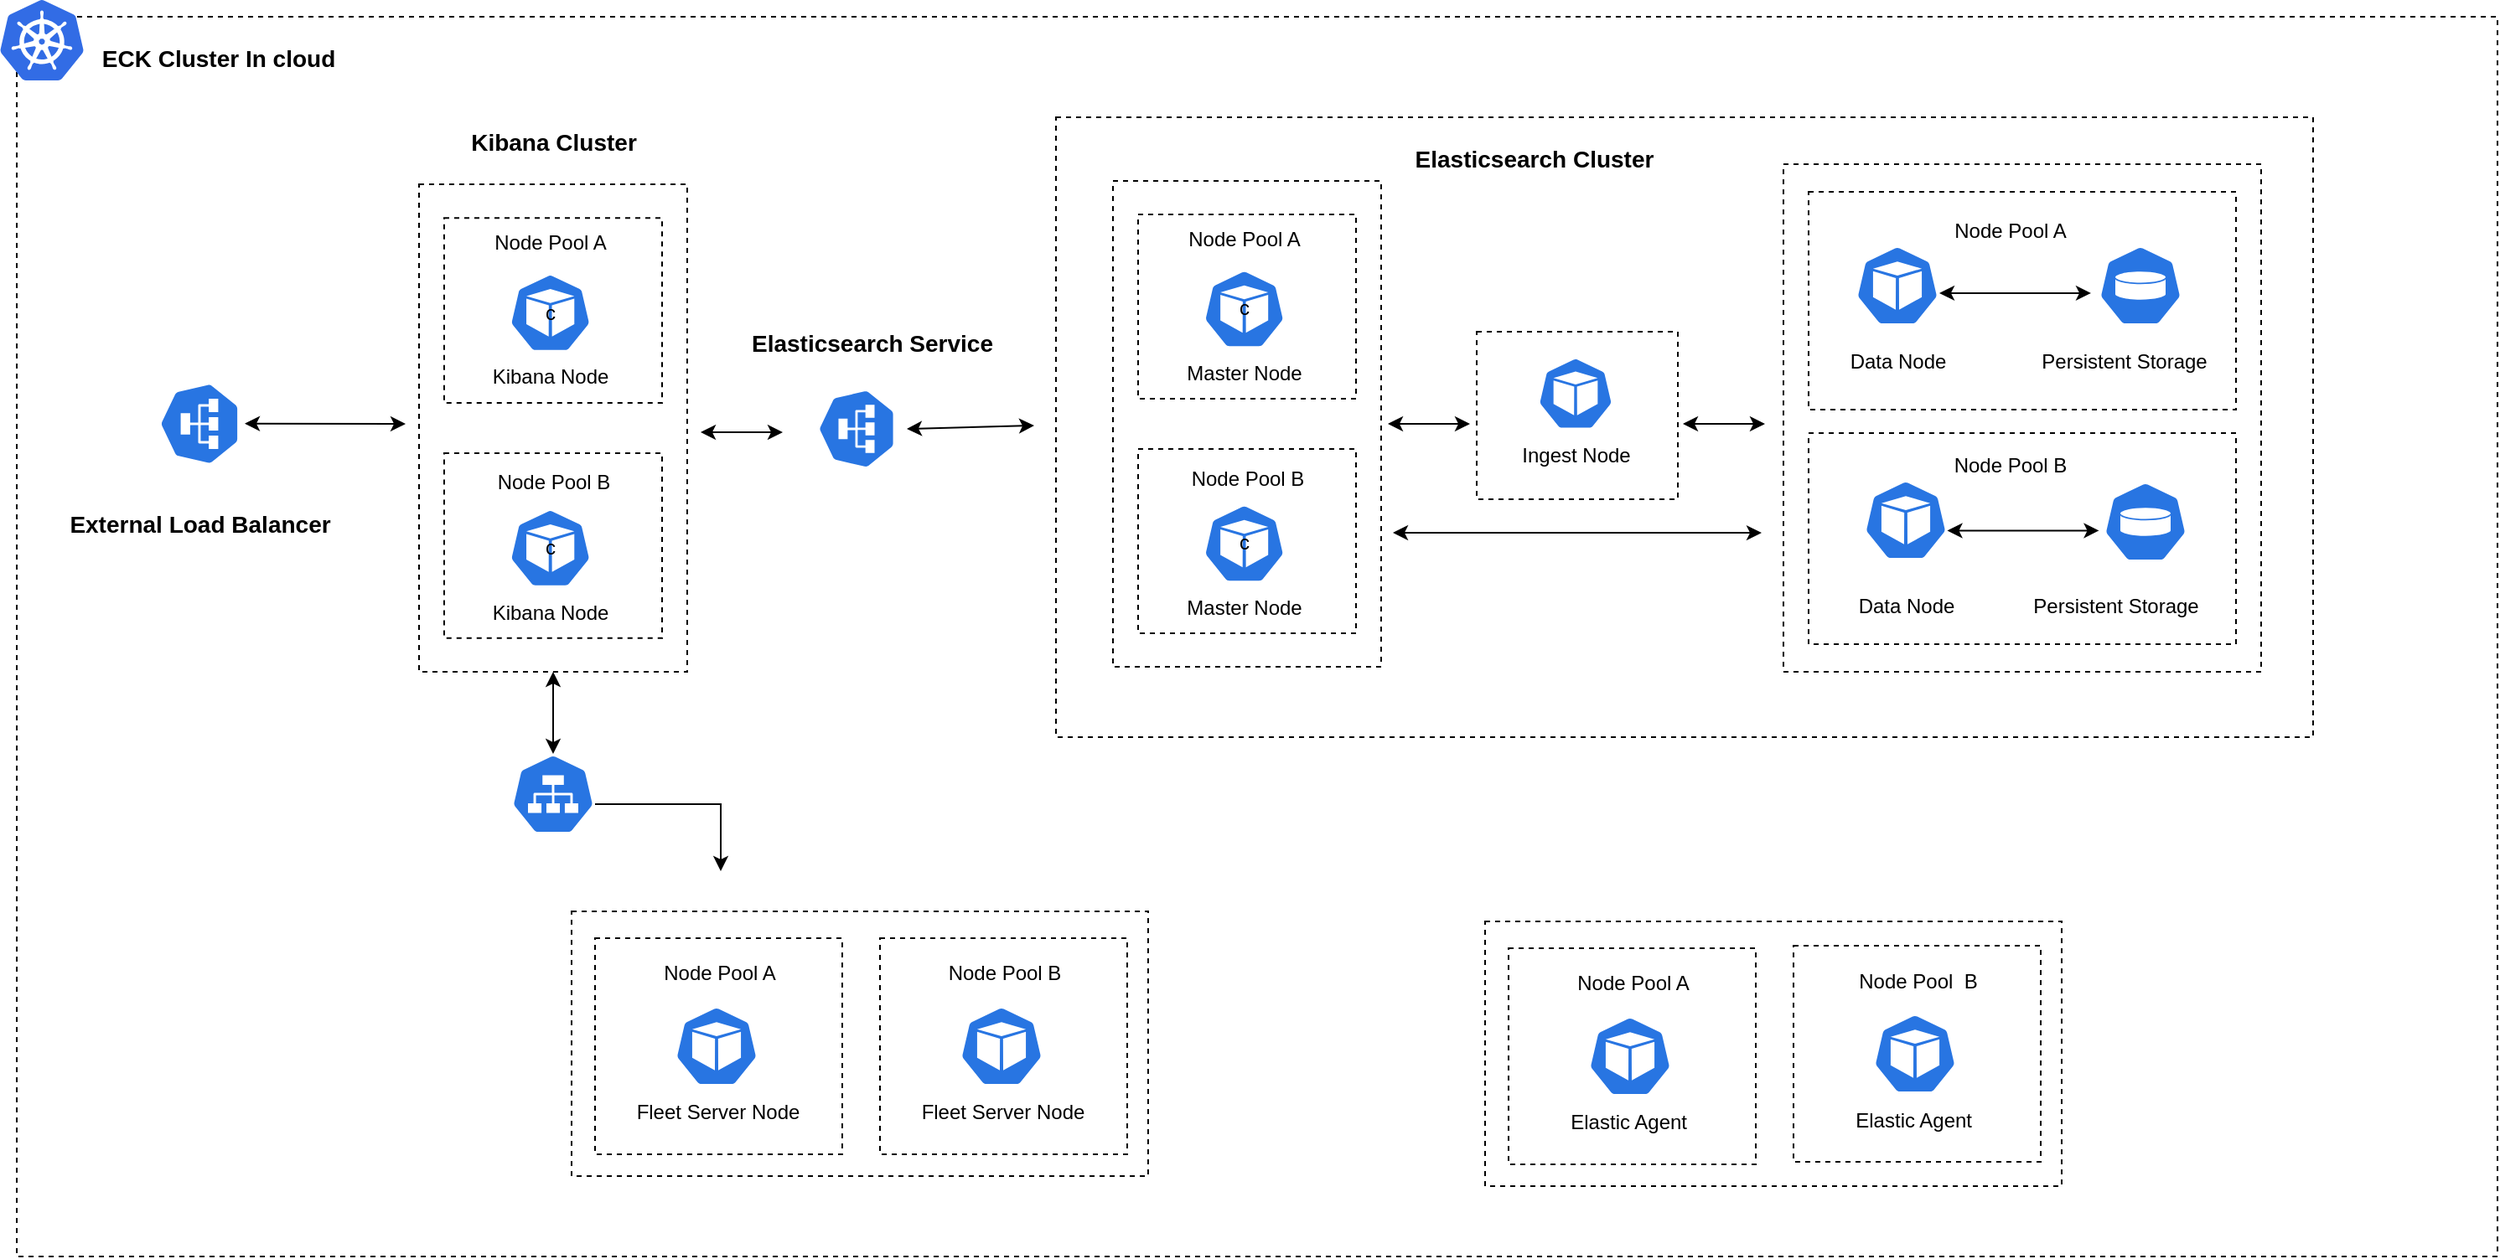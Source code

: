 <mxfile version="20.2.3" type="github">
  <diagram id="WI9T0HZ2pTsCkuznbFz-" name="Page-1">
    <mxGraphModel dx="2782" dy="781" grid="1" gridSize="10" guides="1" tooltips="1" connect="0" arrows="0" fold="1" page="1" pageScale="1" pageWidth="1169" pageHeight="827" math="0" shadow="0">
      <root>
        <mxCell id="0" />
        <mxCell id="1" parent="0" />
        <mxCell id="s90jCnnxSJwFDAYOhbZ5-90" value="" style="whiteSpace=wrap;html=1;dashed=1;" vertex="1" parent="1">
          <mxGeometry x="-260" y="20" width="1480" height="740" as="geometry" />
        </mxCell>
        <mxCell id="s90jCnnxSJwFDAYOhbZ5-142" value="" style="group" vertex="1" connectable="0" parent="1">
          <mxGeometry x="616" y="560" width="344" height="158" as="geometry" />
        </mxCell>
        <mxCell id="s90jCnnxSJwFDAYOhbZ5-143" value="" style="whiteSpace=wrap;html=1;dashed=1;" vertex="1" parent="s90jCnnxSJwFDAYOhbZ5-142">
          <mxGeometry width="344" height="158" as="geometry" />
        </mxCell>
        <mxCell id="s90jCnnxSJwFDAYOhbZ5-155" value="" style="group" vertex="1" connectable="0" parent="s90jCnnxSJwFDAYOhbZ5-142">
          <mxGeometry x="14" y="14.5" width="317.5" height="130.5" as="geometry" />
        </mxCell>
        <mxCell id="s90jCnnxSJwFDAYOhbZ5-144" value="" style="whiteSpace=wrap;html=1;dashed=1;" vertex="1" parent="s90jCnnxSJwFDAYOhbZ5-155">
          <mxGeometry y="1.5" width="147.5" height="129" as="geometry" />
        </mxCell>
        <mxCell id="s90jCnnxSJwFDAYOhbZ5-153" value="" style="group" vertex="1" connectable="0" parent="s90jCnnxSJwFDAYOhbZ5-155">
          <mxGeometry x="170" width="147.5" height="129" as="geometry" />
        </mxCell>
        <mxCell id="s90jCnnxSJwFDAYOhbZ5-148" value="" style="whiteSpace=wrap;html=1;dashed=1;" vertex="1" parent="s90jCnnxSJwFDAYOhbZ5-153">
          <mxGeometry width="147.5" height="129" as="geometry" />
        </mxCell>
        <mxCell id="s90jCnnxSJwFDAYOhbZ5-149" value="" style="sketch=0;html=1;dashed=0;whitespace=wrap;fillColor=#2875E2;strokeColor=#ffffff;points=[[0.005,0.63,0],[0.1,0.2,0],[0.9,0.2,0],[0.5,0,0],[0.995,0.63,0],[0.72,0.99,0],[0.5,1,0],[0.28,0.99,0]];shape=mxgraph.kubernetes.icon;prIcon=pod" vertex="1" parent="s90jCnnxSJwFDAYOhbZ5-153">
          <mxGeometry x="47.5" y="40.5" width="50" height="48" as="geometry" />
        </mxCell>
        <mxCell id="s90jCnnxSJwFDAYOhbZ5-150" value="Elastic Agent&amp;nbsp;" style="text;html=1;resizable=0;autosize=1;align=center;verticalAlign=middle;points=[];fillColor=none;strokeColor=none;rounded=0;" vertex="1" parent="s90jCnnxSJwFDAYOhbZ5-153">
          <mxGeometry x="22.5" y="89" width="100" height="30" as="geometry" />
        </mxCell>
        <mxCell id="s90jCnnxSJwFDAYOhbZ5-151" value="Node Pool&amp;nbsp; B" style="text;html=1;resizable=0;autosize=1;align=center;verticalAlign=middle;points=[];fillColor=none;strokeColor=none;rounded=0;dashed=1;" vertex="1" parent="s90jCnnxSJwFDAYOhbZ5-153">
          <mxGeometry x="28.75" y="6" width="90" height="30" as="geometry" />
        </mxCell>
        <mxCell id="s90jCnnxSJwFDAYOhbZ5-145" value="" style="sketch=0;html=1;dashed=0;whitespace=wrap;fillColor=#2875E2;strokeColor=#ffffff;points=[[0.005,0.63,0],[0.1,0.2,0],[0.9,0.2,0],[0.5,0,0],[0.995,0.63,0],[0.72,0.99,0],[0.5,1,0],[0.28,0.99,0]];shape=mxgraph.kubernetes.icon;prIcon=pod" vertex="1" parent="s90jCnnxSJwFDAYOhbZ5-142">
          <mxGeometry x="61.5" y="56.5" width="50" height="48" as="geometry" />
        </mxCell>
        <mxCell id="s90jCnnxSJwFDAYOhbZ5-146" value="Elastic Agent&amp;nbsp;" style="text;html=1;resizable=0;autosize=1;align=center;verticalAlign=middle;points=[];fillColor=none;strokeColor=none;rounded=0;" vertex="1" parent="s90jCnnxSJwFDAYOhbZ5-142">
          <mxGeometry x="36.5" y="105" width="100" height="30" as="geometry" />
        </mxCell>
        <mxCell id="s90jCnnxSJwFDAYOhbZ5-147" value="Node Pool A" style="text;html=1;resizable=0;autosize=1;align=center;verticalAlign=middle;points=[];fillColor=none;strokeColor=none;rounded=0;dashed=1;" vertex="1" parent="s90jCnnxSJwFDAYOhbZ5-142">
          <mxGeometry x="42.75" y="22" width="90" height="30" as="geometry" />
        </mxCell>
        <mxCell id="s90jCnnxSJwFDAYOhbZ5-103" value="" style="whiteSpace=wrap;html=1;dashed=1;" vertex="1" parent="1">
          <mxGeometry x="360" y="80" width="750" height="370" as="geometry" />
        </mxCell>
        <mxCell id="s90jCnnxSJwFDAYOhbZ5-16" value="" style="sketch=0;aspect=fixed;html=1;points=[];align=center;image;fontSize=12;image=img/lib/mscae/Kubernetes.svg;" vertex="1" parent="1">
          <mxGeometry x="-270" y="10" width="50" height="48" as="geometry" />
        </mxCell>
        <mxCell id="s90jCnnxSJwFDAYOhbZ5-17" value="" style="sketch=0;html=1;dashed=0;whitespace=wrap;fillColor=#2875E2;strokeColor=#ffffff;points=[[0.005,0.63,0],[0.1,0.2,0],[0.9,0.2,0],[0.5,0,0],[0.995,0.63,0],[0.72,0.99,0],[0.5,1,0],[0.28,0.99,0]];shape=mxgraph.kubernetes.icon;prIcon=svc;rotation=-90;" vertex="1" parent="1">
          <mxGeometry x="-176" y="239" width="50" height="48" as="geometry" />
        </mxCell>
        <mxCell id="s90jCnnxSJwFDAYOhbZ5-57" value="" style="group" vertex="1" connectable="0" parent="1">
          <mxGeometry x="794" y="108" width="285" height="303" as="geometry" />
        </mxCell>
        <mxCell id="s90jCnnxSJwFDAYOhbZ5-50" value="" style="whiteSpace=wrap;html=1;dashed=1;" vertex="1" parent="s90jCnnxSJwFDAYOhbZ5-57">
          <mxGeometry width="285" height="303" as="geometry" />
        </mxCell>
        <mxCell id="s90jCnnxSJwFDAYOhbZ5-49" value="" style="group" vertex="1" connectable="0" parent="s90jCnnxSJwFDAYOhbZ5-57">
          <mxGeometry x="15" y="16.5" width="255" height="270" as="geometry" />
        </mxCell>
        <mxCell id="s90jCnnxSJwFDAYOhbZ5-37" value="" style="whiteSpace=wrap;html=1;dashed=1;" vertex="1" parent="s90jCnnxSJwFDAYOhbZ5-49">
          <mxGeometry y="144" width="255" height="126" as="geometry" />
        </mxCell>
        <mxCell id="s90jCnnxSJwFDAYOhbZ5-2" value="" style="sketch=0;html=1;dashed=0;whitespace=wrap;fillColor=#2875E2;strokeColor=#ffffff;points=[[0.005,0.63,0],[0.1,0.2,0],[0.9,0.2,0],[0.5,0,0],[0.995,0.63,0],[0.72,0.99,0],[0.5,1,0],[0.28,0.99,0]];shape=mxgraph.kubernetes.icon;prIcon=pod" vertex="1" parent="s90jCnnxSJwFDAYOhbZ5-49">
          <mxGeometry x="33" y="172" width="50" height="48" as="geometry" />
        </mxCell>
        <mxCell id="s90jCnnxSJwFDAYOhbZ5-9" value="Data Node" style="text;html=1;resizable=0;autosize=1;align=center;verticalAlign=middle;points=[];fillColor=none;strokeColor=none;rounded=0;" vertex="1" parent="s90jCnnxSJwFDAYOhbZ5-49">
          <mxGeometry x="18" y="232" width="80" height="30" as="geometry" />
        </mxCell>
        <mxCell id="s90jCnnxSJwFDAYOhbZ5-32" value="" style="endArrow=classic;startArrow=classic;html=1;rounded=0;entryX=0.005;entryY=0.63;entryDx=0;entryDy=0;entryPerimeter=0;exitX=0.995;exitY=0.63;exitDx=0;exitDy=0;exitPerimeter=0;" edge="1" parent="s90jCnnxSJwFDAYOhbZ5-49">
          <mxGeometry width="50" height="50" relative="1" as="geometry">
            <mxPoint x="82.75" y="202.24" as="sourcePoint" />
            <mxPoint x="173.25" y="202.24" as="targetPoint" />
          </mxGeometry>
        </mxCell>
        <mxCell id="s90jCnnxSJwFDAYOhbZ5-35" value="Persistent Storage" style="text;html=1;resizable=0;autosize=1;align=center;verticalAlign=middle;points=[];fillColor=none;strokeColor=none;rounded=0;" vertex="1" parent="s90jCnnxSJwFDAYOhbZ5-49">
          <mxGeometry x="123" y="232" width="120" height="30" as="geometry" />
        </mxCell>
        <mxCell id="s90jCnnxSJwFDAYOhbZ5-39" value="Node Pool B" style="text;html=1;resizable=0;autosize=1;align=center;verticalAlign=middle;points=[];fillColor=none;strokeColor=none;rounded=0;dashed=1;" vertex="1" parent="s90jCnnxSJwFDAYOhbZ5-49">
          <mxGeometry x="75" y="148" width="90" height="30" as="geometry" />
        </mxCell>
        <mxCell id="s90jCnnxSJwFDAYOhbZ5-43" value="" style="whiteSpace=wrap;html=1;dashed=1;" vertex="1" parent="s90jCnnxSJwFDAYOhbZ5-49">
          <mxGeometry width="255" height="130" as="geometry" />
        </mxCell>
        <mxCell id="s90jCnnxSJwFDAYOhbZ5-44" value="" style="sketch=0;html=1;dashed=0;whitespace=wrap;fillColor=#2875E2;strokeColor=#ffffff;points=[[0.005,0.63,0],[0.1,0.2,0],[0.9,0.2,0],[0.5,0,0],[0.995,0.63,0],[0.72,0.99,0],[0.5,1,0],[0.28,0.99,0]];shape=mxgraph.kubernetes.icon;prIcon=pod" vertex="1" parent="s90jCnnxSJwFDAYOhbZ5-49">
          <mxGeometry x="28" y="32" width="50" height="48" as="geometry" />
        </mxCell>
        <mxCell id="s90jCnnxSJwFDAYOhbZ5-45" value="Node Pool A" style="text;html=1;resizable=0;autosize=1;align=center;verticalAlign=middle;points=[];fillColor=none;strokeColor=none;rounded=0;dashed=1;" vertex="1" parent="s90jCnnxSJwFDAYOhbZ5-49">
          <mxGeometry x="75" y="8" width="90" height="30" as="geometry" />
        </mxCell>
        <mxCell id="s90jCnnxSJwFDAYOhbZ5-47" value="Persistent Storage" style="text;html=1;resizable=0;autosize=1;align=center;verticalAlign=middle;points=[];fillColor=none;strokeColor=none;rounded=0;" vertex="1" parent="s90jCnnxSJwFDAYOhbZ5-49">
          <mxGeometry x="128" y="86" width="120" height="30" as="geometry" />
        </mxCell>
        <mxCell id="s90jCnnxSJwFDAYOhbZ5-48" value="Data Node" style="text;html=1;resizable=0;autosize=1;align=center;verticalAlign=middle;points=[];fillColor=none;strokeColor=none;rounded=0;" vertex="1" parent="s90jCnnxSJwFDAYOhbZ5-49">
          <mxGeometry x="13" y="86" width="80" height="30" as="geometry" />
        </mxCell>
        <mxCell id="s90jCnnxSJwFDAYOhbZ5-54" value="" style="endArrow=classic;startArrow=classic;html=1;rounded=0;entryX=0.005;entryY=0.63;entryDx=0;entryDy=0;entryPerimeter=0;exitX=0.995;exitY=0.63;exitDx=0;exitDy=0;exitPerimeter=0;" edge="1" parent="s90jCnnxSJwFDAYOhbZ5-49">
          <mxGeometry width="50" height="50" relative="1" as="geometry">
            <mxPoint x="78" y="60.44" as="sourcePoint" />
            <mxPoint x="168.5" y="60.44" as="targetPoint" />
          </mxGeometry>
        </mxCell>
        <mxCell id="s90jCnnxSJwFDAYOhbZ5-105" value="" style="sketch=0;html=1;dashed=0;whitespace=wrap;fillColor=#2875E2;strokeColor=#ffffff;points=[[0.005,0.63,0],[0.1,0.2,0],[0.9,0.2,0],[0.5,0,0],[0.995,0.63,0],[0.72,0.99,0],[0.5,1,0],[0.28,0.99,0]];shape=mxgraph.kubernetes.icon;prIcon=pv" vertex="1" parent="s90jCnnxSJwFDAYOhbZ5-49">
          <mxGeometry x="173" y="32" width="50" height="48" as="geometry" />
        </mxCell>
        <mxCell id="s90jCnnxSJwFDAYOhbZ5-129" value="" style="sketch=0;html=1;dashed=0;whitespace=wrap;fillColor=#2875E2;strokeColor=#ffffff;points=[[0.005,0.63,0],[0.1,0.2,0],[0.9,0.2,0],[0.5,0,0],[0.995,0.63,0],[0.72,0.99,0],[0.5,1,0],[0.28,0.99,0]];shape=mxgraph.kubernetes.icon;prIcon=pv" vertex="1" parent="s90jCnnxSJwFDAYOhbZ5-49">
          <mxGeometry x="176" y="173" width="50" height="48" as="geometry" />
        </mxCell>
        <mxCell id="s90jCnnxSJwFDAYOhbZ5-58" value="" style="group" vertex="1" connectable="0" parent="1">
          <mxGeometry x="611" y="208" width="120" height="100" as="geometry" />
        </mxCell>
        <mxCell id="s90jCnnxSJwFDAYOhbZ5-40" value="" style="rounded=0;whiteSpace=wrap;html=1;dashed=1;" vertex="1" parent="s90jCnnxSJwFDAYOhbZ5-58">
          <mxGeometry width="120" height="100" as="geometry" />
        </mxCell>
        <mxCell id="s90jCnnxSJwFDAYOhbZ5-21" value="" style="sketch=0;html=1;dashed=0;whitespace=wrap;fillColor=#2875E2;strokeColor=#ffffff;points=[[0.005,0.63,0],[0.1,0.2,0],[0.9,0.2,0],[0.5,0,0],[0.995,0.63,0],[0.72,0.99,0],[0.5,1,0],[0.28,0.99,0]];shape=mxgraph.kubernetes.icon;prIcon=pod" vertex="1" parent="s90jCnnxSJwFDAYOhbZ5-58">
          <mxGeometry x="34" y="15.111" width="50" height="43.5" as="geometry" />
        </mxCell>
        <mxCell id="s90jCnnxSJwFDAYOhbZ5-23" value="Ingest Node" style="text;html=1;resizable=0;autosize=1;align=center;verticalAlign=middle;points=[];fillColor=none;strokeColor=none;rounded=0;" vertex="1" parent="s90jCnnxSJwFDAYOhbZ5-58">
          <mxGeometry x="14" y="58.615" width="90" height="30" as="geometry" />
        </mxCell>
        <mxCell id="s90jCnnxSJwFDAYOhbZ5-60" value="" style="endArrow=classic;startArrow=classic;html=1;rounded=0;" edge="1" parent="1">
          <mxGeometry width="50" height="50" relative="1" as="geometry">
            <mxPoint x="734" y="263" as="sourcePoint" />
            <mxPoint x="783" y="263" as="targetPoint" />
          </mxGeometry>
        </mxCell>
        <mxCell id="s90jCnnxSJwFDAYOhbZ5-61" value="" style="group" vertex="1" connectable="0" parent="1">
          <mxGeometry x="394" y="118" width="160" height="290" as="geometry" />
        </mxCell>
        <mxCell id="s90jCnnxSJwFDAYOhbZ5-27" value="" style="rounded=0;whiteSpace=wrap;html=1;dashed=1;" vertex="1" parent="s90jCnnxSJwFDAYOhbZ5-61">
          <mxGeometry width="160" height="290" as="geometry" />
        </mxCell>
        <mxCell id="s90jCnnxSJwFDAYOhbZ5-63" value="" style="group" vertex="1" connectable="0" parent="s90jCnnxSJwFDAYOhbZ5-61">
          <mxGeometry x="15" y="20" width="130" height="110" as="geometry" />
        </mxCell>
        <mxCell id="s90jCnnxSJwFDAYOhbZ5-62" value="" style="whiteSpace=wrap;html=1;dashed=1;" vertex="1" parent="s90jCnnxSJwFDAYOhbZ5-63">
          <mxGeometry width="130" height="110" as="geometry" />
        </mxCell>
        <mxCell id="s90jCnnxSJwFDAYOhbZ5-1" value="c" style="sketch=0;html=1;dashed=0;whitespace=wrap;fillColor=#2875E2;strokeColor=#ffffff;points=[[0.005,0.63,0],[0.1,0.2,0],[0.9,0.2,0],[0.5,0,0],[0.995,0.63,0],[0.72,0.99,0],[0.5,1,0],[0.28,0.99,0]];shape=mxgraph.kubernetes.icon;prIcon=pod" vertex="1" parent="s90jCnnxSJwFDAYOhbZ5-63">
          <mxGeometry x="36.67" y="32.92" width="53.33" height="47.08" as="geometry" />
        </mxCell>
        <mxCell id="s90jCnnxSJwFDAYOhbZ5-8" value="Master Node" style="text;html=1;resizable=0;autosize=1;align=center;verticalAlign=middle;points=[];fillColor=none;strokeColor=none;rounded=0;" vertex="1" parent="s90jCnnxSJwFDAYOhbZ5-63">
          <mxGeometry x="18.34" y="80" width="90" height="30" as="geometry" />
        </mxCell>
        <mxCell id="s90jCnnxSJwFDAYOhbZ5-68" value="Node Pool A" style="text;html=1;resizable=0;autosize=1;align=center;verticalAlign=middle;points=[];fillColor=none;strokeColor=none;rounded=0;dashed=1;" vertex="1" parent="s90jCnnxSJwFDAYOhbZ5-63">
          <mxGeometry x="18.34" width="90" height="30" as="geometry" />
        </mxCell>
        <mxCell id="s90jCnnxSJwFDAYOhbZ5-64" value="" style="group" vertex="1" connectable="0" parent="s90jCnnxSJwFDAYOhbZ5-61">
          <mxGeometry x="15" y="160" width="130" height="110" as="geometry" />
        </mxCell>
        <mxCell id="s90jCnnxSJwFDAYOhbZ5-65" value="" style="whiteSpace=wrap;html=1;dashed=1;" vertex="1" parent="s90jCnnxSJwFDAYOhbZ5-64">
          <mxGeometry width="130" height="110" as="geometry" />
        </mxCell>
        <mxCell id="s90jCnnxSJwFDAYOhbZ5-66" value="c" style="sketch=0;html=1;dashed=0;whitespace=wrap;fillColor=#2875E2;strokeColor=#ffffff;points=[[0.005,0.63,0],[0.1,0.2,0],[0.9,0.2,0],[0.5,0,0],[0.995,0.63,0],[0.72,0.99,0],[0.5,1,0],[0.28,0.99,0]];shape=mxgraph.kubernetes.icon;prIcon=pod" vertex="1" parent="s90jCnnxSJwFDAYOhbZ5-64">
          <mxGeometry x="36.67" y="32.92" width="53.33" height="47.08" as="geometry" />
        </mxCell>
        <mxCell id="s90jCnnxSJwFDAYOhbZ5-67" value="Master Node" style="text;html=1;resizable=0;autosize=1;align=center;verticalAlign=middle;points=[];fillColor=none;strokeColor=none;rounded=0;" vertex="1" parent="s90jCnnxSJwFDAYOhbZ5-64">
          <mxGeometry x="18.34" y="80" width="90" height="30" as="geometry" />
        </mxCell>
        <mxCell id="s90jCnnxSJwFDAYOhbZ5-69" value="Node Pool B" style="text;html=1;resizable=0;autosize=1;align=center;verticalAlign=middle;points=[];fillColor=none;strokeColor=none;rounded=0;dashed=1;" vertex="1" parent="s90jCnnxSJwFDAYOhbZ5-64">
          <mxGeometry x="20" y="2.92" width="90" height="30" as="geometry" />
        </mxCell>
        <mxCell id="s90jCnnxSJwFDAYOhbZ5-70" value="" style="endArrow=classic;startArrow=classic;html=1;rounded=0;" edge="1" parent="1">
          <mxGeometry width="50" height="50" relative="1" as="geometry">
            <mxPoint x="558" y="263" as="sourcePoint" />
            <mxPoint x="607" y="263" as="targetPoint" />
          </mxGeometry>
        </mxCell>
        <mxCell id="s90jCnnxSJwFDAYOhbZ5-72" value="" style="endArrow=classic;startArrow=classic;html=1;rounded=0;exitX=0.995;exitY=0.63;exitDx=0;exitDy=0;exitPerimeter=0;" edge="1" parent="1">
          <mxGeometry width="50" height="50" relative="1" as="geometry">
            <mxPoint x="561" y="328.0" as="sourcePoint" />
            <mxPoint x="781" y="328.06" as="targetPoint" />
          </mxGeometry>
        </mxCell>
        <mxCell id="s90jCnnxSJwFDAYOhbZ5-76" value="" style="group" vertex="1" connectable="0" parent="1">
          <mxGeometry x="-20" y="120" width="160" height="291" as="geometry" />
        </mxCell>
        <mxCell id="s90jCnnxSJwFDAYOhbZ5-77" value="" style="rounded=0;whiteSpace=wrap;html=1;dashed=1;" vertex="1" parent="s90jCnnxSJwFDAYOhbZ5-76">
          <mxGeometry width="160" height="291" as="geometry" />
        </mxCell>
        <mxCell id="s90jCnnxSJwFDAYOhbZ5-78" value="" style="group" vertex="1" connectable="0" parent="s90jCnnxSJwFDAYOhbZ5-76">
          <mxGeometry x="15" y="20.069" width="130" height="110.379" as="geometry" />
        </mxCell>
        <mxCell id="s90jCnnxSJwFDAYOhbZ5-79" value="" style="whiteSpace=wrap;html=1;dashed=1;" vertex="1" parent="s90jCnnxSJwFDAYOhbZ5-78">
          <mxGeometry width="130" height="110.379" as="geometry" />
        </mxCell>
        <mxCell id="s90jCnnxSJwFDAYOhbZ5-80" value="c" style="sketch=0;html=1;dashed=0;whitespace=wrap;fillColor=#2875E2;strokeColor=#ffffff;points=[[0.005,0.63,0],[0.1,0.2,0],[0.9,0.2,0],[0.5,0,0],[0.995,0.63,0],[0.72,0.99,0],[0.5,1,0],[0.28,0.99,0]];shape=mxgraph.kubernetes.icon;prIcon=pod" vertex="1" parent="s90jCnnxSJwFDAYOhbZ5-78">
          <mxGeometry x="36.67" y="33.034" width="53.33" height="47.242" as="geometry" />
        </mxCell>
        <mxCell id="s90jCnnxSJwFDAYOhbZ5-81" value="Kibana Node" style="text;html=1;resizable=0;autosize=1;align=center;verticalAlign=middle;points=[];fillColor=none;strokeColor=none;rounded=0;" vertex="1" parent="s90jCnnxSJwFDAYOhbZ5-78">
          <mxGeometry x="18.34" y="80.276" width="90" height="30" as="geometry" />
        </mxCell>
        <mxCell id="s90jCnnxSJwFDAYOhbZ5-82" value="Node Pool A" style="text;html=1;resizable=0;autosize=1;align=center;verticalAlign=middle;points=[];fillColor=none;strokeColor=none;rounded=0;dashed=1;" vertex="1" parent="s90jCnnxSJwFDAYOhbZ5-78">
          <mxGeometry x="18.34" width="90" height="30" as="geometry" />
        </mxCell>
        <mxCell id="s90jCnnxSJwFDAYOhbZ5-83" value="" style="group" vertex="1" connectable="0" parent="s90jCnnxSJwFDAYOhbZ5-76">
          <mxGeometry x="15" y="160.552" width="130" height="110.379" as="geometry" />
        </mxCell>
        <mxCell id="s90jCnnxSJwFDAYOhbZ5-84" value="" style="whiteSpace=wrap;html=1;dashed=1;" vertex="1" parent="s90jCnnxSJwFDAYOhbZ5-83">
          <mxGeometry width="130" height="110.379" as="geometry" />
        </mxCell>
        <mxCell id="s90jCnnxSJwFDAYOhbZ5-85" value="c" style="sketch=0;html=1;dashed=0;whitespace=wrap;fillColor=#2875E2;strokeColor=#ffffff;points=[[0.005,0.63,0],[0.1,0.2,0],[0.9,0.2,0],[0.5,0,0],[0.995,0.63,0],[0.72,0.99,0],[0.5,1,0],[0.28,0.99,0]];shape=mxgraph.kubernetes.icon;prIcon=pod" vertex="1" parent="s90jCnnxSJwFDAYOhbZ5-83">
          <mxGeometry x="36.67" y="33.034" width="53.33" height="47.242" as="geometry" />
        </mxCell>
        <mxCell id="s90jCnnxSJwFDAYOhbZ5-86" value="Kibana Node" style="text;html=1;resizable=0;autosize=1;align=center;verticalAlign=middle;points=[];fillColor=none;strokeColor=none;rounded=0;" vertex="1" parent="s90jCnnxSJwFDAYOhbZ5-83">
          <mxGeometry x="18.34" y="80.276" width="90" height="30" as="geometry" />
        </mxCell>
        <mxCell id="s90jCnnxSJwFDAYOhbZ5-87" value="Node Pool B" style="text;html=1;resizable=0;autosize=1;align=center;verticalAlign=middle;points=[];fillColor=none;strokeColor=none;rounded=0;dashed=1;" vertex="1" parent="s90jCnnxSJwFDAYOhbZ5-83">
          <mxGeometry x="20" y="2.93" width="90" height="30" as="geometry" />
        </mxCell>
        <mxCell id="s90jCnnxSJwFDAYOhbZ5-88" value="" style="endArrow=classic;startArrow=classic;html=1;rounded=0;exitX=0.995;exitY=0.63;exitDx=0;exitDy=0;exitPerimeter=0;" edge="1" parent="1">
          <mxGeometry width="50" height="50" relative="1" as="geometry">
            <mxPoint x="-124" y="262.83" as="sourcePoint" />
            <mxPoint x="-28" y="263" as="targetPoint" />
          </mxGeometry>
        </mxCell>
        <mxCell id="s90jCnnxSJwFDAYOhbZ5-89" value="&lt;font style=&quot;font-size: 14px;&quot;&gt;&lt;b&gt;External Load Balancer&lt;/b&gt;&lt;/font&gt;" style="text;html=1;resizable=0;autosize=1;align=center;verticalAlign=middle;points=[];fillColor=none;strokeColor=none;rounded=0;" vertex="1" parent="1">
          <mxGeometry x="-241" y="308" width="180" height="30" as="geometry" />
        </mxCell>
        <mxCell id="s90jCnnxSJwFDAYOhbZ5-101" value="" style="sketch=0;html=1;dashed=0;whitespace=wrap;fillColor=#2875E2;strokeColor=#ffffff;points=[[0.005,0.63,0],[0.1,0.2,0],[0.9,0.2,0],[0.5,0,0],[0.995,0.63,0],[0.72,0.99,0],[0.5,1,0],[0.28,0.99,0]];shape=mxgraph.kubernetes.icon;prIcon=svc;rotation=0;" vertex="1" parent="1">
          <mxGeometry x="35" y="460" width="50" height="48" as="geometry" />
        </mxCell>
        <mxCell id="s90jCnnxSJwFDAYOhbZ5-104" value="" style="sketch=0;html=1;dashed=0;whitespace=wrap;fillColor=#2875E2;strokeColor=#ffffff;points=[[0.005,0.63,0],[0.1,0.2,0],[0.9,0.2,0],[0.5,0,0],[0.995,0.63,0],[0.72,0.99,0],[0.5,1,0],[0.28,0.99,0]];shape=mxgraph.kubernetes.icon;prIcon=svc;direction=south;rotation=-180;" vertex="1" parent="1">
          <mxGeometry x="217" y="241" width="48" height="50" as="geometry" />
        </mxCell>
        <mxCell id="s90jCnnxSJwFDAYOhbZ5-107" value="" style="group" vertex="1" connectable="0" parent="1">
          <mxGeometry x="85" y="570" width="330" height="142" as="geometry" />
        </mxCell>
        <mxCell id="s90jCnnxSJwFDAYOhbZ5-95" value="" style="group" vertex="1" connectable="0" parent="s90jCnnxSJwFDAYOhbZ5-107">
          <mxGeometry width="330" height="142" as="geometry" />
        </mxCell>
        <mxCell id="s90jCnnxSJwFDAYOhbZ5-106" value="" style="group" vertex="1" connectable="0" parent="s90jCnnxSJwFDAYOhbZ5-95">
          <mxGeometry x="-14" y="-16" width="344" height="158" as="geometry" />
        </mxCell>
        <mxCell id="s90jCnnxSJwFDAYOhbZ5-102" value="" style="whiteSpace=wrap;html=1;dashed=1;" vertex="1" parent="s90jCnnxSJwFDAYOhbZ5-106">
          <mxGeometry width="344" height="158" as="geometry" />
        </mxCell>
        <mxCell id="s90jCnnxSJwFDAYOhbZ5-93" value="" style="whiteSpace=wrap;html=1;dashed=1;" vertex="1" parent="s90jCnnxSJwFDAYOhbZ5-106">
          <mxGeometry x="14" y="16" width="147.5" height="129" as="geometry" />
        </mxCell>
        <mxCell id="s90jCnnxSJwFDAYOhbZ5-13" value="" style="sketch=0;html=1;dashed=0;whitespace=wrap;fillColor=#2875E2;strokeColor=#ffffff;points=[[0.005,0.63,0],[0.1,0.2,0],[0.9,0.2,0],[0.5,0,0],[0.995,0.63,0],[0.72,0.99,0],[0.5,1,0],[0.28,0.99,0]];shape=mxgraph.kubernetes.icon;prIcon=pod" vertex="1" parent="s90jCnnxSJwFDAYOhbZ5-106">
          <mxGeometry x="61.5" y="56.5" width="50" height="48" as="geometry" />
        </mxCell>
        <mxCell id="s90jCnnxSJwFDAYOhbZ5-14" value="Fleet Server Node" style="text;html=1;resizable=0;autosize=1;align=center;verticalAlign=middle;points=[];fillColor=none;strokeColor=none;rounded=0;" vertex="1" parent="s90jCnnxSJwFDAYOhbZ5-106">
          <mxGeometry x="26.5" y="105" width="120" height="30" as="geometry" />
        </mxCell>
        <mxCell id="s90jCnnxSJwFDAYOhbZ5-94" value="Node Pool A" style="text;html=1;resizable=0;autosize=1;align=center;verticalAlign=middle;points=[];fillColor=none;strokeColor=none;rounded=0;dashed=1;" vertex="1" parent="s90jCnnxSJwFDAYOhbZ5-106">
          <mxGeometry x="42.75" y="22" width="90" height="30" as="geometry" />
        </mxCell>
        <mxCell id="s90jCnnxSJwFDAYOhbZ5-96" value="" style="group" vertex="1" connectable="0" parent="s90jCnnxSJwFDAYOhbZ5-107">
          <mxGeometry x="170" width="147.5" height="129" as="geometry" />
        </mxCell>
        <mxCell id="s90jCnnxSJwFDAYOhbZ5-97" value="" style="whiteSpace=wrap;html=1;dashed=1;" vertex="1" parent="s90jCnnxSJwFDAYOhbZ5-96">
          <mxGeometry width="147.5" height="129" as="geometry" />
        </mxCell>
        <mxCell id="s90jCnnxSJwFDAYOhbZ5-98" value="" style="sketch=0;html=1;dashed=0;whitespace=wrap;fillColor=#2875E2;strokeColor=#ffffff;points=[[0.005,0.63,0],[0.1,0.2,0],[0.9,0.2,0],[0.5,0,0],[0.995,0.63,0],[0.72,0.99,0],[0.5,1,0],[0.28,0.99,0]];shape=mxgraph.kubernetes.icon;prIcon=pod" vertex="1" parent="s90jCnnxSJwFDAYOhbZ5-96">
          <mxGeometry x="47.5" y="40.5" width="50" height="48" as="geometry" />
        </mxCell>
        <mxCell id="s90jCnnxSJwFDAYOhbZ5-99" value="Fleet Server Node" style="text;html=1;resizable=0;autosize=1;align=center;verticalAlign=middle;points=[];fillColor=none;strokeColor=none;rounded=0;" vertex="1" parent="s90jCnnxSJwFDAYOhbZ5-96">
          <mxGeometry x="12.5" y="89" width="120" height="30" as="geometry" />
        </mxCell>
        <mxCell id="s90jCnnxSJwFDAYOhbZ5-100" value="Node Pool B" style="text;html=1;resizable=0;autosize=1;align=center;verticalAlign=middle;points=[];fillColor=none;strokeColor=none;rounded=0;dashed=1;" vertex="1" parent="s90jCnnxSJwFDAYOhbZ5-96">
          <mxGeometry x="28.75" y="6" width="90" height="30" as="geometry" />
        </mxCell>
        <mxCell id="s90jCnnxSJwFDAYOhbZ5-109" value="" style="endArrow=classic;startArrow=classic;html=1;rounded=0;exitX=0.5;exitY=1;exitDx=0;exitDy=0;exitPerimeter=0;" edge="1" parent="1">
          <mxGeometry width="50" height="50" relative="1" as="geometry">
            <mxPoint x="271.0" y="266" as="sourcePoint" />
            <mxPoint x="347" y="264" as="targetPoint" />
          </mxGeometry>
        </mxCell>
        <mxCell id="s90jCnnxSJwFDAYOhbZ5-110" value="" style="endArrow=classic;startArrow=classic;html=1;rounded=0;fontStyle=1" edge="1" parent="1">
          <mxGeometry width="50" height="50" relative="1" as="geometry">
            <mxPoint x="148" y="268" as="sourcePoint" />
            <mxPoint x="197" y="268" as="targetPoint" />
          </mxGeometry>
        </mxCell>
        <mxCell id="s90jCnnxSJwFDAYOhbZ5-112" value="" style="endArrow=classic;startArrow=classic;html=1;rounded=0;fontStyle=1;entryX=0.5;entryY=0;entryDx=0;entryDy=0;entryPerimeter=0;exitX=0.5;exitY=1;exitDx=0;exitDy=0;" edge="1" parent="1" source="s90jCnnxSJwFDAYOhbZ5-77" target="s90jCnnxSJwFDAYOhbZ5-101">
          <mxGeometry width="50" height="50" relative="1" as="geometry">
            <mxPoint x="42" y="423" as="sourcePoint" />
            <mxPoint x="91" y="423" as="targetPoint" />
          </mxGeometry>
        </mxCell>
        <mxCell id="s90jCnnxSJwFDAYOhbZ5-114" value="" style="edgeStyle=elbowEdgeStyle;elbow=horizontal;endArrow=classic;html=1;rounded=0;" edge="1" parent="1">
          <mxGeometry width="50" height="50" relative="1" as="geometry">
            <mxPoint x="85" y="490" as="sourcePoint" />
            <mxPoint x="160" y="530" as="targetPoint" />
            <Array as="points">
              <mxPoint x="160" y="490" />
            </Array>
          </mxGeometry>
        </mxCell>
        <mxCell id="s90jCnnxSJwFDAYOhbZ5-119" value="&lt;b&gt;&lt;font style=&quot;font-size: 14px;&quot;&gt;Kibana Cluster&lt;/font&gt;&lt;/b&gt;" style="text;html=1;resizable=0;autosize=1;align=center;verticalAlign=middle;points=[];fillColor=none;strokeColor=none;rounded=0;dashed=1;" vertex="1" parent="1">
          <mxGeometry y="80.004" width="120" height="30" as="geometry" />
        </mxCell>
        <mxCell id="s90jCnnxSJwFDAYOhbZ5-120" value="&lt;b&gt;&lt;font style=&quot;font-size: 14px;&quot;&gt;Elasticsearch Cluster&lt;/font&gt;&lt;/b&gt;" style="text;html=1;resizable=0;autosize=1;align=center;verticalAlign=middle;points=[];fillColor=none;strokeColor=none;rounded=0;dashed=1;" vertex="1" parent="1">
          <mxGeometry x="560" y="90.004" width="170" height="30" as="geometry" />
        </mxCell>
        <mxCell id="s90jCnnxSJwFDAYOhbZ5-128" value="&lt;font style=&quot;font-size: 14px;&quot;&gt;&lt;b&gt;Elasticsearch Service&lt;/b&gt;&lt;/font&gt;" style="text;html=1;resizable=0;autosize=1;align=center;verticalAlign=middle;points=[];fillColor=none;strokeColor=none;rounded=0;" vertex="1" parent="1">
          <mxGeometry x="165" y="200" width="170" height="30" as="geometry" />
        </mxCell>
        <mxCell id="s90jCnnxSJwFDAYOhbZ5-131" value="&lt;b&gt;&lt;font style=&quot;font-size: 14px;&quot;&gt;ECK Cluster In cloud&lt;/font&gt;&lt;/b&gt;" style="text;html=1;resizable=0;autosize=1;align=center;verticalAlign=middle;points=[];fillColor=none;strokeColor=none;rounded=0;dashed=1;" vertex="1" parent="1">
          <mxGeometry x="-220" y="30.004" width="160" height="30" as="geometry" />
        </mxCell>
      </root>
    </mxGraphModel>
  </diagram>
</mxfile>
